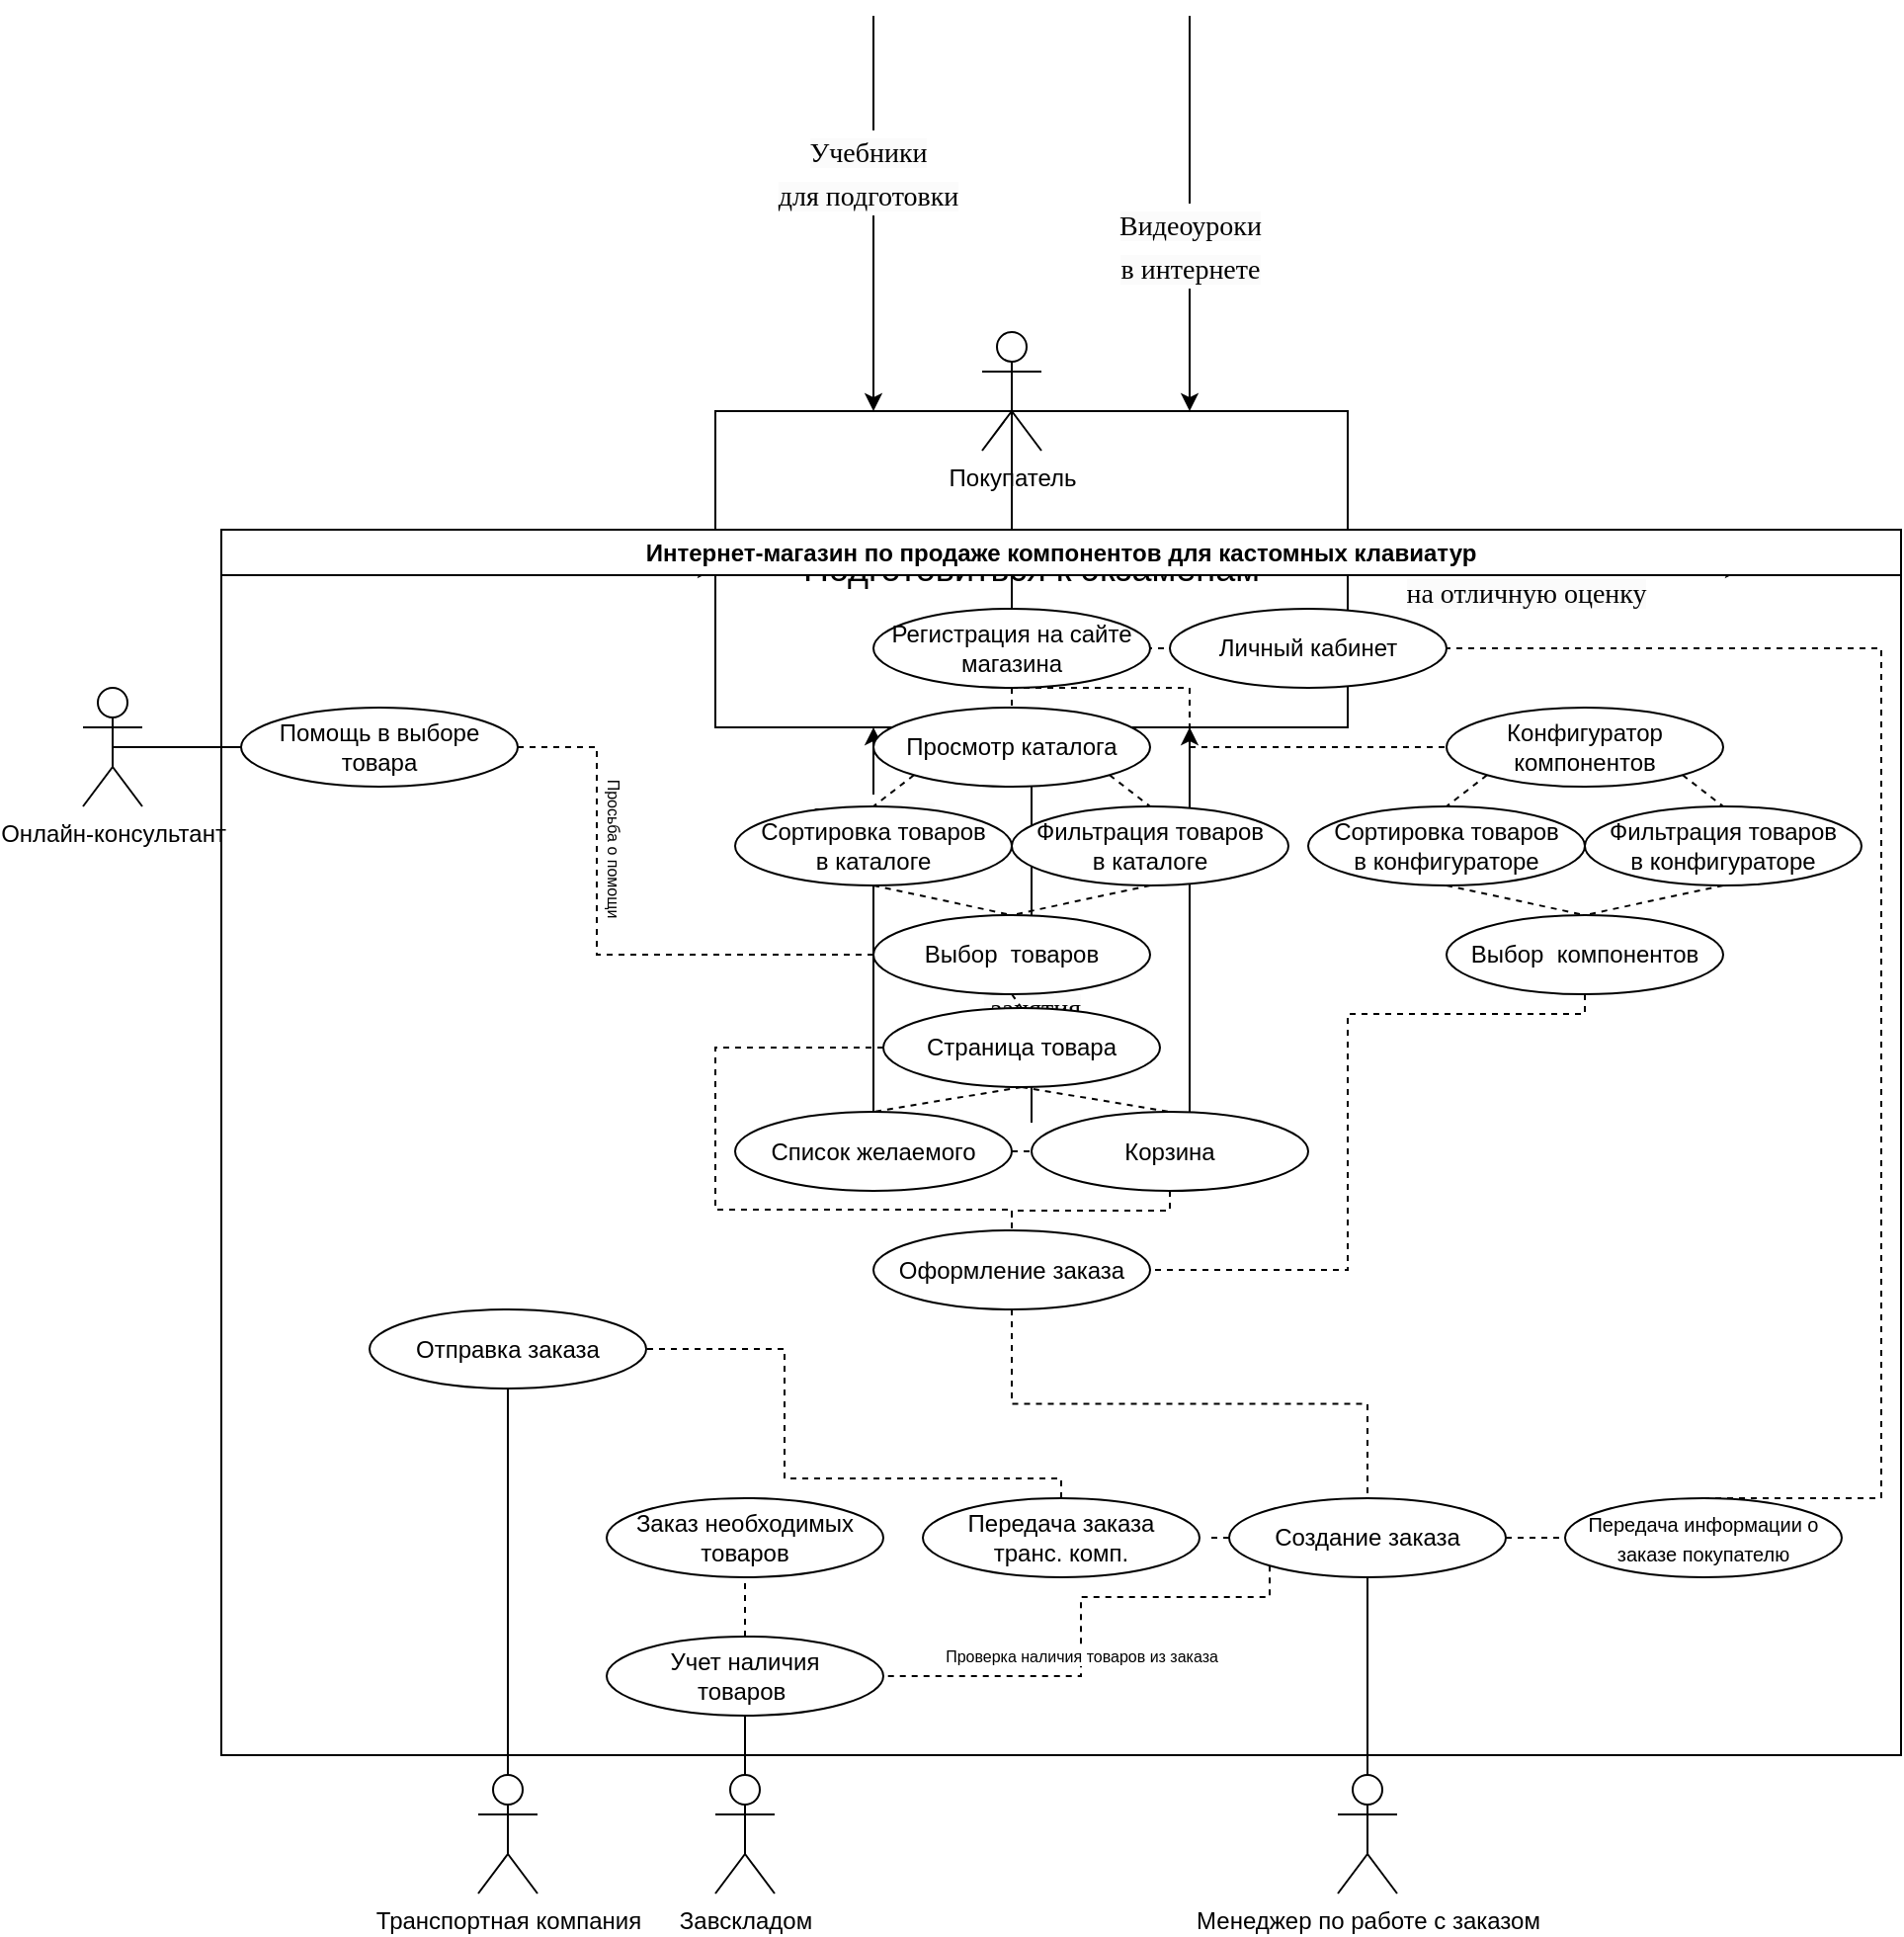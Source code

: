 <mxfile version="20.7.3" type="device" pages="2"><diagram id="7N2PUeJ87voyK_xcQXhT" name="Подготовка к экзамену"><mxGraphModel dx="1955" dy="529" grid="1" gridSize="10" guides="1" tooltips="1" connect="1" arrows="1" fold="1" page="1" pageScale="1" pageWidth="827" pageHeight="1169" math="0" shadow="0"><root><mxCell id="0"/><mxCell id="1" parent="0"/><mxCell id="8d4UXsbbK7vcjVCUPUbl-6" value="" style="endArrow=classic;html=1;rounded=0;fontSize=18;entryX=0.25;entryY=1;entryDx=0;entryDy=0;" parent="1" edge="1"><mxGeometry width="50" height="50" relative="1" as="geometry"><mxPoint x="320" y="680" as="sourcePoint"/><mxPoint x="320" y="480" as="targetPoint"/></mxGeometry></mxCell><mxCell id="y1E27XoXbs698FD3w-88-9" value="&lt;span style=&quot;font-family: Tahoma; font-size: 14px; background-color: rgb(251, 251, 251);&quot;&gt;Учителя и&lt;/span&gt;&lt;br style=&quot;border-color: var(--border-color); font-family: Tahoma; font-size: 14px; background-color: rgb(251, 251, 251);&quot;&gt;&lt;span style=&quot;font-family: Tahoma; font-size: 14px; background-color: rgb(251, 251, 251);&quot;&gt;репетиторы&lt;/span&gt;" style="edgeLabel;html=1;align=center;verticalAlign=middle;resizable=0;points=[];fontSize=18;" vertex="1" connectable="0" parent="8d4UXsbbK7vcjVCUPUbl-6"><mxGeometry x="0.452" relative="1" as="geometry"><mxPoint as="offset"/></mxGeometry></mxCell><mxCell id="8d4UXsbbK7vcjVCUPUbl-8" value="" style="endArrow=classic;html=1;rounded=0;fontSize=18;entryX=0.5;entryY=1;entryDx=0;entryDy=0;" parent="1" edge="1"><mxGeometry width="50" height="50" relative="1" as="geometry"><mxPoint x="400" y="680" as="sourcePoint"/><mxPoint x="400" y="480" as="targetPoint"/></mxGeometry></mxCell><mxCell id="y1E27XoXbs698FD3w-88-8" value="&lt;span style=&quot;font-family: Tahoma; font-size: 14px; background-color: rgb(251, 251, 251);&quot;&gt;Дополнительные&lt;/span&gt;&lt;br style=&quot;border-color: var(--border-color); font-family: Tahoma; font-size: 14px; background-color: rgb(251, 251, 251);&quot;&gt;&lt;span style=&quot;font-family: Tahoma; font-size: 14px; background-color: rgb(251, 251, 251);&quot;&gt;&amp;nbsp;занятия&lt;/span&gt;" style="edgeLabel;html=1;align=center;verticalAlign=middle;resizable=0;points=[];fontSize=18;" vertex="1" connectable="0" parent="8d4UXsbbK7vcjVCUPUbl-8"><mxGeometry x="-0.091" relative="1" as="geometry"><mxPoint y="21" as="offset"/></mxGeometry></mxCell><mxCell id="8d4UXsbbK7vcjVCUPUbl-10" value="" style="endArrow=classic;html=1;rounded=0;fontSize=18;entryX=0.75;entryY=1;entryDx=0;entryDy=0;" parent="1" edge="1"><mxGeometry width="50" height="50" relative="1" as="geometry"><mxPoint x="480" y="680" as="sourcePoint"/><mxPoint x="480" y="480" as="targetPoint"/></mxGeometry></mxCell><mxCell id="y1E27XoXbs698FD3w-88-7" value="&lt;span style=&quot;font-family: Tahoma; font-size: 14px; background-color: rgb(251, 251, 251);&quot;&gt;Пробники&lt;/span&gt;" style="edgeLabel;html=1;align=center;verticalAlign=middle;resizable=0;points=[];fontSize=18;" vertex="1" connectable="0" parent="8d4UXsbbK7vcjVCUPUbl-10"><mxGeometry x="0.356" y="2" relative="1" as="geometry"><mxPoint as="offset"/></mxGeometry></mxCell><mxCell id="8d4UXsbbK7vcjVCUPUbl-13" value="" style="endArrow=classic;html=1;rounded=0;fontSize=18;entryX=0.25;entryY=0;entryDx=0;entryDy=0;" parent="1" edge="1"><mxGeometry width="50" height="50" relative="1" as="geometry"><mxPoint x="320" y="120" as="sourcePoint"/><mxPoint x="320" y="320" as="targetPoint"/></mxGeometry></mxCell><mxCell id="y1E27XoXbs698FD3w-88-3" value="&lt;span style=&quot;font-family: Tahoma; font-size: 14px; background-color: rgb(251, 251, 251);&quot;&gt;Учебники&lt;/span&gt;&lt;br style=&quot;border-color: var(--border-color); font-family: Tahoma; font-size: 14px; background-color: rgb(251, 251, 251);&quot;&gt;&lt;span style=&quot;font-family: Tahoma; font-size: 14px; background-color: rgb(251, 251, 251);&quot;&gt;для подготовки&lt;/span&gt;" style="edgeLabel;html=1;align=center;verticalAlign=middle;resizable=0;points=[];fontSize=18;" vertex="1" connectable="0" parent="8d4UXsbbK7vcjVCUPUbl-13"><mxGeometry x="-0.213" y="-3" relative="1" as="geometry"><mxPoint as="offset"/></mxGeometry></mxCell><mxCell id="8d4UXsbbK7vcjVCUPUbl-16" value="" style="endArrow=classic;html=1;rounded=0;fontSize=18;fontFamily=Tahoma;horizontal=1;" parent="1" edge="1"><mxGeometry width="50" height="50" relative="1" as="geometry"><mxPoint x="560" y="400" as="sourcePoint"/><mxPoint x="760" y="400" as="targetPoint"/></mxGeometry></mxCell><mxCell id="y1E27XoXbs698FD3w-88-6" value="&lt;span style=&quot;font-family: Tahoma; font-size: 14px; background-color: rgb(251, 251, 251);&quot;&gt;Сдача экзамена&lt;/span&gt;&lt;br style=&quot;border-color: var(--border-color); font-family: Tahoma; font-size: 14px; background-color: rgb(251, 251, 251);&quot;&gt;&lt;span style=&quot;font-family: Tahoma; font-size: 14px; background-color: rgb(251, 251, 251);&quot;&gt;на отличную оценку&lt;/span&gt;" style="edgeLabel;html=1;align=center;verticalAlign=middle;resizable=0;points=[];fontSize=18;" vertex="1" connectable="0" parent="8d4UXsbbK7vcjVCUPUbl-16"><mxGeometry x="-0.292" y="2" relative="1" as="geometry"><mxPoint x="19" y="2" as="offset"/></mxGeometry></mxCell><mxCell id="8d4UXsbbK7vcjVCUPUbl-22" value="" style="endArrow=classic;html=1;rounded=0;fontSize=18;entryX=0;entryY=0.5;entryDx=0;entryDy=0;fontFamily=Tahoma;horizontal=1;" parent="1" edge="1"><mxGeometry width="50" height="50" relative="1" as="geometry"><mxPoint x="40" y="400" as="sourcePoint"/><mxPoint x="240" y="400" as="targetPoint"/></mxGeometry></mxCell><mxCell id="8d4UXsbbK7vcjVCUPUbl-23" value="&lt;span style=&quot;font-size: 14px;&quot;&gt;Информация об экзамене&lt;/span&gt;" style="edgeLabel;html=1;align=center;verticalAlign=middle;resizable=0;points=[];fontSize=18;labelBackgroundColor=none;fontFamily=Tahoma;horizontal=1;" parent="8d4UXsbbK7vcjVCUPUbl-22" vertex="1" connectable="0"><mxGeometry x="-0.296" y="-1" relative="1" as="geometry"><mxPoint x="28" y="-16" as="offset"/></mxGeometry></mxCell><mxCell id="8d4UXsbbK7vcjVCUPUbl-24" value="" style="endArrow=classic;html=1;rounded=0;fontSize=18;entryX=0.75;entryY=0;entryDx=0;entryDy=0;" parent="1" edge="1"><mxGeometry width="50" height="50" relative="1" as="geometry"><mxPoint x="480" y="120" as="sourcePoint"/><mxPoint x="480" y="320" as="targetPoint"/></mxGeometry></mxCell><mxCell id="y1E27XoXbs698FD3w-88-4" value="&lt;span style=&quot;font-family: Tahoma; font-size: 14px; background-color: rgb(251, 251, 251);&quot;&gt;Видеоуроки&lt;/span&gt;&lt;br style=&quot;border-color: var(--border-color); font-family: Tahoma; font-size: 14px; background-color: rgb(251, 251, 251);&quot;&gt;&lt;span style=&quot;font-family: Tahoma; font-size: 14px; background-color: rgb(251, 251, 251);&quot;&gt;в интернете&lt;/span&gt;" style="edgeLabel;html=1;align=center;verticalAlign=middle;resizable=0;points=[];fontSize=18;" vertex="1" connectable="0" parent="8d4UXsbbK7vcjVCUPUbl-24"><mxGeometry x="0.154" relative="1" as="geometry"><mxPoint as="offset"/></mxGeometry></mxCell><mxCell id="gSHmX20CyyZAmLulWUDp-1" value="А0" style="text;html=1;strokeColor=none;fillColor=none;align=center;verticalAlign=middle;whiteSpace=wrap;rounded=0;labelBackgroundColor=none;fontSize=14;fontFamily=Tahoma;horizontal=1;" parent="1" vertex="1"><mxGeometry x="530" y="450" width="30" height="30" as="geometry"/></mxCell><mxCell id="y1E27XoXbs698FD3w-88-1" value="&lt;font style=&quot;font-size: 18px;&quot;&gt;Подготовиться к экзаменам&lt;/font&gt;" style="rounded=0;whiteSpace=wrap;html=1;" vertex="1" parent="1"><mxGeometry x="240" y="320" width="320" height="160" as="geometry"/></mxCell><mxCell id="y1E27XoXbs698FD3w-88-10" value="Покупатель" style="shape=umlActor;verticalLabelPosition=bottom;verticalAlign=top;html=1;" vertex="1" parent="1"><mxGeometry x="375" y="280" width="30" height="60" as="geometry"/></mxCell><mxCell id="y1E27XoXbs698FD3w-88-11" style="edgeStyle=orthogonalEdgeStyle;rounded=0;orthogonalLoop=1;jettySize=auto;html=1;exitX=0.5;exitY=0;exitDx=0;exitDy=0;entryX=0.5;entryY=0.5;entryDx=0;entryDy=0;entryPerimeter=0;endArrow=none;endFill=0;" edge="1" parent="1" source="y1E27XoXbs698FD3w-88-29" target="y1E27XoXbs698FD3w-88-10"><mxGeometry relative="1" as="geometry"/></mxCell><mxCell id="y1E27XoXbs698FD3w-88-12" style="edgeStyle=orthogonalEdgeStyle;rounded=0;orthogonalLoop=1;jettySize=auto;html=1;exitX=0.5;exitY=0.5;exitDx=0;exitDy=0;exitPerimeter=0;entryX=0;entryY=0.5;entryDx=0;entryDy=0;fontSize=8;endArrow=none;endFill=0;" edge="1" parent="1" source="y1E27XoXbs698FD3w-88-13" target="y1E27XoXbs698FD3w-88-15"><mxGeometry relative="1" as="geometry"/></mxCell><mxCell id="y1E27XoXbs698FD3w-88-13" value="Онлайн-консультант" style="shape=umlActor;verticalLabelPosition=bottom;verticalAlign=top;html=1;" vertex="1" parent="1"><mxGeometry x="-80" y="460" width="30" height="60" as="geometry"/></mxCell><mxCell id="y1E27XoXbs698FD3w-88-14" value="Интернет-магазин по продаже компонентов для кастомных клавиатур" style="swimlane;whiteSpace=wrap;html=1;" vertex="1" parent="1"><mxGeometry x="-10" y="380" width="850" height="620" as="geometry"/></mxCell><mxCell id="y1E27XoXbs698FD3w-88-15" value="Помощь в выборе&lt;br&gt;товара" style="ellipse;whiteSpace=wrap;html=1;" vertex="1" parent="y1E27XoXbs698FD3w-88-14"><mxGeometry x="10" y="90" width="140" height="40" as="geometry"/></mxCell><mxCell id="y1E27XoXbs698FD3w-88-16" style="rounded=0;orthogonalLoop=1;jettySize=auto;html=1;exitX=1;exitY=1;exitDx=0;exitDy=0;entryX=0.5;entryY=0;entryDx=0;entryDy=0;dashed=1;endArrow=none;endFill=0;" edge="1" parent="y1E27XoXbs698FD3w-88-14" source="y1E27XoXbs698FD3w-88-18" target="y1E27XoXbs698FD3w-88-25"><mxGeometry relative="1" as="geometry"/></mxCell><mxCell id="y1E27XoXbs698FD3w-88-17" style="edgeStyle=none;rounded=0;orthogonalLoop=1;jettySize=auto;html=1;exitX=0;exitY=1;exitDx=0;exitDy=0;entryX=0.5;entryY=0;entryDx=0;entryDy=0;dashed=1;endArrow=none;endFill=0;" edge="1" parent="y1E27XoXbs698FD3w-88-14" source="y1E27XoXbs698FD3w-88-18" target="y1E27XoXbs698FD3w-88-23"><mxGeometry relative="1" as="geometry"/></mxCell><mxCell id="y1E27XoXbs698FD3w-88-18" value="Просмотр каталога" style="ellipse;whiteSpace=wrap;html=1;" vertex="1" parent="y1E27XoXbs698FD3w-88-14"><mxGeometry x="330.0" y="90" width="140" height="40" as="geometry"/></mxCell><mxCell id="y1E27XoXbs698FD3w-88-19" style="rounded=0;orthogonalLoop=1;jettySize=auto;html=1;exitX=0.5;exitY=1;exitDx=0;exitDy=0;entryX=0.5;entryY=0;entryDx=0;entryDy=0;dashed=1;fontSize=8;endArrow=none;endFill=0;startArrow=none;" edge="1" parent="y1E27XoXbs698FD3w-88-14" source="y1E27XoXbs698FD3w-88-42" target="y1E27XoXbs698FD3w-88-34"><mxGeometry relative="1" as="geometry"/></mxCell><mxCell id="y1E27XoXbs698FD3w-88-20" style="rounded=0;orthogonalLoop=1;jettySize=auto;html=1;exitX=0.5;exitY=1;exitDx=0;exitDy=0;entryX=0.5;entryY=0;entryDx=0;entryDy=0;fontSize=8;endArrow=none;endFill=0;dashed=1;" edge="1" parent="y1E27XoXbs698FD3w-88-14" source="y1E27XoXbs698FD3w-88-21" target="y1E27XoXbs698FD3w-88-42"><mxGeometry relative="1" as="geometry"/></mxCell><mxCell id="y1E27XoXbs698FD3w-88-21" value="Выбор&amp;nbsp; товаров" style="ellipse;whiteSpace=wrap;html=1;" vertex="1" parent="y1E27XoXbs698FD3w-88-14"><mxGeometry x="330.0" y="195" width="140" height="40" as="geometry"/></mxCell><mxCell id="y1E27XoXbs698FD3w-88-22" style="edgeStyle=none;rounded=0;orthogonalLoop=1;jettySize=auto;html=1;exitX=0.5;exitY=1;exitDx=0;exitDy=0;entryX=0.5;entryY=0;entryDx=0;entryDy=0;dashed=1;endArrow=none;endFill=0;" edge="1" parent="y1E27XoXbs698FD3w-88-14" source="y1E27XoXbs698FD3w-88-23" target="y1E27XoXbs698FD3w-88-21"><mxGeometry relative="1" as="geometry"/></mxCell><mxCell id="y1E27XoXbs698FD3w-88-23" value="Сортировка товаров&lt;br&gt;в каталоге" style="ellipse;whiteSpace=wrap;html=1;" vertex="1" parent="y1E27XoXbs698FD3w-88-14"><mxGeometry x="260" y="140" width="140" height="40" as="geometry"/></mxCell><mxCell id="y1E27XoXbs698FD3w-88-24" style="edgeStyle=none;rounded=0;orthogonalLoop=1;jettySize=auto;html=1;exitX=0.5;exitY=1;exitDx=0;exitDy=0;entryX=0.5;entryY=0;entryDx=0;entryDy=0;dashed=1;endArrow=none;endFill=0;" edge="1" parent="y1E27XoXbs698FD3w-88-14" source="y1E27XoXbs698FD3w-88-25" target="y1E27XoXbs698FD3w-88-21"><mxGeometry relative="1" as="geometry"/></mxCell><mxCell id="y1E27XoXbs698FD3w-88-25" value="Фильтрация товаров&lt;br&gt;в каталоге" style="ellipse;whiteSpace=wrap;html=1;" vertex="1" parent="y1E27XoXbs698FD3w-88-14"><mxGeometry x="400" y="140" width="140" height="40" as="geometry"/></mxCell><mxCell id="y1E27XoXbs698FD3w-88-26" style="edgeStyle=orthogonalEdgeStyle;rounded=0;orthogonalLoop=1;jettySize=auto;html=1;exitX=0.5;exitY=1;exitDx=0;exitDy=0;entryX=0.5;entryY=0;entryDx=0;entryDy=0;dashed=1;endArrow=none;endFill=0;" edge="1" parent="y1E27XoXbs698FD3w-88-14" source="y1E27XoXbs698FD3w-88-29" target="y1E27XoXbs698FD3w-88-18"><mxGeometry relative="1" as="geometry"/></mxCell><mxCell id="y1E27XoXbs698FD3w-88-27" style="edgeStyle=none;rounded=0;orthogonalLoop=1;jettySize=auto;html=1;exitX=0;exitY=0.5;exitDx=0;exitDy=0;entryX=1;entryY=0.5;entryDx=0;entryDy=0;dashed=1;endArrow=none;endFill=0;" edge="1" parent="y1E27XoXbs698FD3w-88-14" source="y1E27XoXbs698FD3w-88-29" target="y1E27XoXbs698FD3w-88-30"><mxGeometry relative="1" as="geometry"/></mxCell><mxCell id="y1E27XoXbs698FD3w-88-28" style="edgeStyle=orthogonalEdgeStyle;rounded=0;orthogonalLoop=1;jettySize=auto;html=1;exitX=0.5;exitY=1;exitDx=0;exitDy=0;entryX=0;entryY=0.5;entryDx=0;entryDy=0;dashed=1;fontSize=8;endArrow=none;endFill=0;" edge="1" parent="y1E27XoXbs698FD3w-88-14" source="y1E27XoXbs698FD3w-88-29" target="y1E27XoXbs698FD3w-88-47"><mxGeometry relative="1" as="geometry"><Array as="points"><mxPoint x="490" y="80"/><mxPoint x="490" y="110"/></Array></mxGeometry></mxCell><mxCell id="y1E27XoXbs698FD3w-88-29" value="Регистрация на сайте магазина" style="ellipse;whiteSpace=wrap;html=1;" vertex="1" parent="y1E27XoXbs698FD3w-88-14"><mxGeometry x="330.0" y="40" width="140" height="40" as="geometry"/></mxCell><mxCell id="y1E27XoXbs698FD3w-88-30" value="Личный кабинет" style="ellipse;whiteSpace=wrap;html=1;" vertex="1" parent="y1E27XoXbs698FD3w-88-14"><mxGeometry x="480" y="40" width="140" height="40" as="geometry"/></mxCell><mxCell id="y1E27XoXbs698FD3w-88-31" style="edgeStyle=none;rounded=0;orthogonalLoop=1;jettySize=auto;html=1;exitX=1;exitY=0.5;exitDx=0;exitDy=0;entryX=0;entryY=0.5;entryDx=0;entryDy=0;dashed=1;fontSize=8;endArrow=none;endFill=0;" edge="1" parent="y1E27XoXbs698FD3w-88-14" source="y1E27XoXbs698FD3w-88-32" target="y1E27XoXbs698FD3w-88-34"><mxGeometry relative="1" as="geometry"/></mxCell><mxCell id="y1E27XoXbs698FD3w-88-32" value="Список желаемого" style="ellipse;whiteSpace=wrap;html=1;" vertex="1" parent="y1E27XoXbs698FD3w-88-14"><mxGeometry x="260" y="294.5" width="140" height="40" as="geometry"/></mxCell><mxCell id="y1E27XoXbs698FD3w-88-33" style="edgeStyle=orthogonalEdgeStyle;rounded=0;orthogonalLoop=1;jettySize=auto;html=1;exitX=0.5;exitY=1;exitDx=0;exitDy=0;entryX=0.5;entryY=0;entryDx=0;entryDy=0;dashed=1;fontSize=8;endArrow=none;endFill=0;" edge="1" parent="y1E27XoXbs698FD3w-88-14" source="y1E27XoXbs698FD3w-88-34" target="y1E27XoXbs698FD3w-88-46"><mxGeometry relative="1" as="geometry"><Array as="points"><mxPoint x="480" y="344.5"/><mxPoint x="400" y="344.5"/></Array></mxGeometry></mxCell><mxCell id="y1E27XoXbs698FD3w-88-34" value="Корзина" style="ellipse;whiteSpace=wrap;html=1;" vertex="1" parent="y1E27XoXbs698FD3w-88-14"><mxGeometry x="410" y="294.5" width="140" height="40" as="geometry"/></mxCell><mxCell id="y1E27XoXbs698FD3w-88-35" style="edgeStyle=orthogonalEdgeStyle;rounded=0;orthogonalLoop=1;jettySize=auto;html=1;exitX=0;exitY=1;exitDx=0;exitDy=0;entryX=1;entryY=0.5;entryDx=0;entryDy=0;fontSize=8;endArrow=none;endFill=0;dashed=1;" edge="1" parent="y1E27XoXbs698FD3w-88-14" source="y1E27XoXbs698FD3w-88-38" target="y1E27XoXbs698FD3w-88-57"><mxGeometry relative="1" as="geometry"><Array as="points"><mxPoint x="531" y="540"/><mxPoint x="435" y="540"/><mxPoint x="435" y="580"/></Array></mxGeometry></mxCell><mxCell id="y1E27XoXbs698FD3w-88-36" value="Проверка наличия товаров из заказа" style="edgeLabel;html=1;align=center;verticalAlign=middle;resizable=0;points=[];fontSize=8;" vertex="1" connectable="0" parent="y1E27XoXbs698FD3w-88-35"><mxGeometry x="0.389" y="2" relative="1" as="geometry"><mxPoint x="23" y="-12" as="offset"/></mxGeometry></mxCell><mxCell id="y1E27XoXbs698FD3w-88-37" style="edgeStyle=orthogonalEdgeStyle;rounded=0;orthogonalLoop=1;jettySize=auto;html=1;exitX=1;exitY=0.5;exitDx=0;exitDy=0;entryX=0;entryY=0.5;entryDx=0;entryDy=0;dashed=1;fontSize=12;endArrow=none;endFill=0;" edge="1" parent="y1E27XoXbs698FD3w-88-14" source="y1E27XoXbs698FD3w-88-38" target="y1E27XoXbs698FD3w-88-40"><mxGeometry relative="1" as="geometry"/></mxCell><mxCell id="y1E27XoXbs698FD3w-88-38" value="Создание заказа" style="ellipse;whiteSpace=wrap;html=1;" vertex="1" parent="y1E27XoXbs698FD3w-88-14"><mxGeometry x="510" y="490" width="140" height="40" as="geometry"/></mxCell><mxCell id="y1E27XoXbs698FD3w-88-39" style="edgeStyle=orthogonalEdgeStyle;rounded=0;orthogonalLoop=1;jettySize=auto;html=1;exitX=0.5;exitY=0;exitDx=0;exitDy=0;entryX=1;entryY=0.5;entryDx=0;entryDy=0;dashed=1;fontSize=12;endArrow=none;endFill=0;" edge="1" parent="y1E27XoXbs698FD3w-88-14" source="y1E27XoXbs698FD3w-88-40" target="y1E27XoXbs698FD3w-88-30"><mxGeometry relative="1" as="geometry"><Array as="points"><mxPoint x="750" y="490"/><mxPoint x="840" y="490"/><mxPoint x="840" y="60"/></Array></mxGeometry></mxCell><mxCell id="y1E27XoXbs698FD3w-88-40" value="&lt;font style=&quot;font-size: 10px;&quot;&gt;Передача информации о заказе покупателю&lt;/font&gt;" style="ellipse;whiteSpace=wrap;html=1;" vertex="1" parent="y1E27XoXbs698FD3w-88-14"><mxGeometry x="680" y="490" width="140" height="40" as="geometry"/></mxCell><mxCell id="y1E27XoXbs698FD3w-88-41" style="edgeStyle=none;rounded=0;orthogonalLoop=1;jettySize=auto;html=1;exitX=0.5;exitY=1;exitDx=0;exitDy=0;entryX=0.5;entryY=0;entryDx=0;entryDy=0;dashed=1;fontSize=8;endArrow=none;endFill=0;" edge="1" parent="y1E27XoXbs698FD3w-88-14" source="y1E27XoXbs698FD3w-88-42" target="y1E27XoXbs698FD3w-88-32"><mxGeometry relative="1" as="geometry"/></mxCell><mxCell id="y1E27XoXbs698FD3w-88-42" value="Страница товара" style="ellipse;whiteSpace=wrap;html=1;" vertex="1" parent="y1E27XoXbs698FD3w-88-14"><mxGeometry x="335.0" y="242" width="140" height="40" as="geometry"/></mxCell><mxCell id="y1E27XoXbs698FD3w-88-43" style="edgeStyle=orthogonalEdgeStyle;rounded=0;orthogonalLoop=1;jettySize=auto;html=1;exitX=0;exitY=0.5;exitDx=0;exitDy=0;dashed=1;endArrow=none;endFill=0;entryX=1;entryY=0.5;entryDx=0;entryDy=0;" edge="1" parent="y1E27XoXbs698FD3w-88-14" source="y1E27XoXbs698FD3w-88-21" target="y1E27XoXbs698FD3w-88-15"><mxGeometry relative="1" as="geometry"><mxPoint x="515" y="249.97" as="sourcePoint"/><mxPoint x="170" y="90" as="targetPoint"/><Array as="points"><mxPoint x="190" y="215"/><mxPoint x="190" y="110"/></Array></mxGeometry></mxCell><mxCell id="y1E27XoXbs698FD3w-88-44" value="&lt;font style=&quot;font-size: 8px;&quot;&gt;Просьба о помощи&lt;/font&gt;" style="edgeLabel;html=1;align=center;verticalAlign=middle;resizable=0;points=[];rotation=90;" vertex="1" connectable="0" parent="y1E27XoXbs698FD3w-88-43"><mxGeometry x="0.182" y="1" relative="1" as="geometry"><mxPoint x="11" y="-26" as="offset"/></mxGeometry></mxCell><mxCell id="y1E27XoXbs698FD3w-88-45" style="edgeStyle=orthogonalEdgeStyle;rounded=0;orthogonalLoop=1;jettySize=auto;html=1;exitX=0.5;exitY=1;exitDx=0;exitDy=0;entryX=0.5;entryY=0;entryDx=0;entryDy=0;dashed=1;fontSize=8;endArrow=none;endFill=0;" edge="1" parent="y1E27XoXbs698FD3w-88-14" source="y1E27XoXbs698FD3w-88-46" target="y1E27XoXbs698FD3w-88-38"><mxGeometry relative="1" as="geometry"/></mxCell><mxCell id="y1E27XoXbs698FD3w-88-46" value="Оформление заказа" style="ellipse;whiteSpace=wrap;html=1;" vertex="1" parent="y1E27XoXbs698FD3w-88-14"><mxGeometry x="330.0" y="354.5" width="140" height="40" as="geometry"/></mxCell><mxCell id="y1E27XoXbs698FD3w-88-47" value="Конфигуратор компонентов" style="ellipse;whiteSpace=wrap;html=1;" vertex="1" parent="y1E27XoXbs698FD3w-88-14"><mxGeometry x="620" y="90" width="140" height="40" as="geometry"/></mxCell><mxCell id="y1E27XoXbs698FD3w-88-48" value="Выбор&amp;nbsp; компонентов" style="ellipse;whiteSpace=wrap;html=1;" vertex="1" parent="y1E27XoXbs698FD3w-88-14"><mxGeometry x="620" y="195" width="140" height="40" as="geometry"/></mxCell><mxCell id="y1E27XoXbs698FD3w-88-49" style="edgeStyle=none;rounded=0;orthogonalLoop=1;jettySize=auto;html=1;exitX=0.5;exitY=1;exitDx=0;exitDy=0;entryX=0.5;entryY=0;entryDx=0;entryDy=0;dashed=1;endArrow=none;endFill=0;" edge="1" parent="y1E27XoXbs698FD3w-88-14" source="y1E27XoXbs698FD3w-88-50" target="y1E27XoXbs698FD3w-88-48"><mxGeometry relative="1" as="geometry"/></mxCell><mxCell id="y1E27XoXbs698FD3w-88-50" value="Сортировка товаров&lt;br&gt;в конфигураторе" style="ellipse;whiteSpace=wrap;html=1;" vertex="1" parent="y1E27XoXbs698FD3w-88-14"><mxGeometry x="550" y="140" width="140" height="40" as="geometry"/></mxCell><mxCell id="y1E27XoXbs698FD3w-88-51" style="edgeStyle=none;rounded=0;orthogonalLoop=1;jettySize=auto;html=1;exitX=0;exitY=1;exitDx=0;exitDy=0;entryX=0.5;entryY=0;entryDx=0;entryDy=0;dashed=1;endArrow=none;endFill=0;" edge="1" parent="y1E27XoXbs698FD3w-88-14" source="y1E27XoXbs698FD3w-88-47" target="y1E27XoXbs698FD3w-88-50"><mxGeometry relative="1" as="geometry"/></mxCell><mxCell id="y1E27XoXbs698FD3w-88-52" style="edgeStyle=none;rounded=0;orthogonalLoop=1;jettySize=auto;html=1;exitX=0.5;exitY=1;exitDx=0;exitDy=0;entryX=0.5;entryY=0;entryDx=0;entryDy=0;dashed=1;endArrow=none;endFill=0;" edge="1" parent="y1E27XoXbs698FD3w-88-14" source="y1E27XoXbs698FD3w-88-53" target="y1E27XoXbs698FD3w-88-48"><mxGeometry relative="1" as="geometry"/></mxCell><mxCell id="y1E27XoXbs698FD3w-88-53" value="Фильтрация товаров&lt;br&gt;в конфигураторе" style="ellipse;whiteSpace=wrap;html=1;" vertex="1" parent="y1E27XoXbs698FD3w-88-14"><mxGeometry x="690" y="140" width="140" height="40" as="geometry"/></mxCell><mxCell id="y1E27XoXbs698FD3w-88-54" style="rounded=0;orthogonalLoop=1;jettySize=auto;html=1;exitX=1;exitY=1;exitDx=0;exitDy=0;entryX=0.5;entryY=0;entryDx=0;entryDy=0;dashed=1;endArrow=none;endFill=0;" edge="1" parent="y1E27XoXbs698FD3w-88-14" source="y1E27XoXbs698FD3w-88-47" target="y1E27XoXbs698FD3w-88-53"><mxGeometry relative="1" as="geometry"/></mxCell><mxCell id="y1E27XoXbs698FD3w-88-55" style="edgeStyle=orthogonalEdgeStyle;rounded=0;orthogonalLoop=1;jettySize=auto;html=1;exitX=0.5;exitY=1;exitDx=0;exitDy=0;entryX=1;entryY=0.5;entryDx=0;entryDy=0;dashed=1;fontSize=8;endArrow=none;endFill=0;" edge="1" parent="y1E27XoXbs698FD3w-88-14" target="y1E27XoXbs698FD3w-88-46"><mxGeometry relative="1" as="geometry"><Array as="points"><mxPoint x="690" y="245"/><mxPoint x="570" y="245"/><mxPoint x="570" y="374"/></Array><mxPoint x="690" y="235" as="sourcePoint"/><mxPoint x="610" y="255" as="targetPoint"/></mxGeometry></mxCell><mxCell id="y1E27XoXbs698FD3w-88-56" style="edgeStyle=orthogonalEdgeStyle;rounded=0;orthogonalLoop=1;jettySize=auto;html=1;exitX=0.5;exitY=0;exitDx=0;exitDy=0;entryX=0.5;entryY=1;entryDx=0;entryDy=0;dashed=1;fontSize=8;endArrow=none;endFill=0;" edge="1" parent="y1E27XoXbs698FD3w-88-14" source="y1E27XoXbs698FD3w-88-57" target="y1E27XoXbs698FD3w-88-58"><mxGeometry relative="1" as="geometry"/></mxCell><mxCell id="y1E27XoXbs698FD3w-88-57" value="&lt;font style=&quot;font-size: 12px;&quot;&gt;Учет наличия&lt;br&gt;товаров&amp;nbsp;&lt;/font&gt;" style="ellipse;whiteSpace=wrap;html=1;" vertex="1" parent="y1E27XoXbs698FD3w-88-14"><mxGeometry x="195" y="560" width="140" height="40" as="geometry"/></mxCell><mxCell id="y1E27XoXbs698FD3w-88-58" value="&lt;font style=&quot;font-size: 12px;&quot;&gt;Заказ необходимых товаров&lt;/font&gt;" style="ellipse;whiteSpace=wrap;html=1;" vertex="1" parent="y1E27XoXbs698FD3w-88-14"><mxGeometry x="195" y="490" width="140" height="40" as="geometry"/></mxCell><mxCell id="y1E27XoXbs698FD3w-88-59" value="Отправка заказа" style="ellipse;whiteSpace=wrap;html=1;" vertex="1" parent="y1E27XoXbs698FD3w-88-14"><mxGeometry x="75" y="394.5" width="140" height="40" as="geometry"/></mxCell><mxCell id="y1E27XoXbs698FD3w-88-60" style="edgeStyle=orthogonalEdgeStyle;rounded=0;orthogonalLoop=1;jettySize=auto;html=1;exitX=0;exitY=0.5;exitDx=0;exitDy=0;dashed=1;fontSize=8;endArrow=none;endFill=0;" edge="1" parent="y1E27XoXbs698FD3w-88-14" source="y1E27XoXbs698FD3w-88-42"><mxGeometry relative="1" as="geometry"><mxPoint x="400" y="350" as="targetPoint"/><Array as="points"><mxPoint x="250" y="262"/><mxPoint x="250" y="344"/><mxPoint x="400" y="344"/></Array></mxGeometry></mxCell><mxCell id="y1E27XoXbs698FD3w-88-61" style="edgeStyle=orthogonalEdgeStyle;rounded=0;orthogonalLoop=1;jettySize=auto;html=1;exitX=0.5;exitY=0;exitDx=0;exitDy=0;entryX=1;entryY=0.5;entryDx=0;entryDy=0;dashed=1;fontSize=12;endArrow=none;endFill=0;" edge="1" parent="y1E27XoXbs698FD3w-88-14" source="y1E27XoXbs698FD3w-88-62" target="y1E27XoXbs698FD3w-88-59"><mxGeometry relative="1" as="geometry"><Array as="points"><mxPoint x="425" y="480"/><mxPoint x="285" y="480"/><mxPoint x="285" y="414"/></Array></mxGeometry></mxCell><mxCell id="y1E27XoXbs698FD3w-88-62" value="Передача заказа&lt;br&gt;транс. комп." style="ellipse;whiteSpace=wrap;html=1;" vertex="1" parent="y1E27XoXbs698FD3w-88-14"><mxGeometry x="355" y="490" width="140" height="40" as="geometry"/></mxCell><mxCell id="y1E27XoXbs698FD3w-88-63" value="Менеджер по работе с заказом" style="shape=umlActor;verticalLabelPosition=bottom;verticalAlign=top;html=1;" vertex="1" parent="1"><mxGeometry x="555" y="1010" width="30" height="60" as="geometry"/></mxCell><mxCell id="y1E27XoXbs698FD3w-88-64" style="edgeStyle=orthogonalEdgeStyle;rounded=0;orthogonalLoop=1;jettySize=auto;html=1;exitX=0.5;exitY=1;exitDx=0;exitDy=0;endArrow=none;endFill=0;entryX=0.5;entryY=0;entryDx=0;entryDy=0;entryPerimeter=0;" edge="1" parent="1" source="y1E27XoXbs698FD3w-88-38" target="y1E27XoXbs698FD3w-88-63"><mxGeometry relative="1" as="geometry"><mxPoint x="280" y="930" as="targetPoint"/></mxGeometry></mxCell><mxCell id="y1E27XoXbs698FD3w-88-65" style="edgeStyle=orthogonalEdgeStyle;rounded=0;orthogonalLoop=1;jettySize=auto;html=1;exitX=0.5;exitY=0;exitDx=0;exitDy=0;exitPerimeter=0;entryX=0.5;entryY=1;entryDx=0;entryDy=0;fontSize=8;endArrow=none;endFill=0;" edge="1" parent="1" source="y1E27XoXbs698FD3w-88-66" target="y1E27XoXbs698FD3w-88-57"><mxGeometry relative="1" as="geometry"/></mxCell><mxCell id="y1E27XoXbs698FD3w-88-66" value="Завскладом" style="shape=umlActor;verticalLabelPosition=bottom;verticalAlign=top;html=1;" vertex="1" parent="1"><mxGeometry x="240" y="1010" width="30" height="60" as="geometry"/></mxCell><mxCell id="y1E27XoXbs698FD3w-88-67" value="Транспортная компания" style="shape=umlActor;verticalLabelPosition=bottom;verticalAlign=top;html=1;" vertex="1" parent="1"><mxGeometry x="120" y="1010" width="30" height="60" as="geometry"/></mxCell><mxCell id="y1E27XoXbs698FD3w-88-68" style="edgeStyle=orthogonalEdgeStyle;rounded=0;orthogonalLoop=1;jettySize=auto;html=1;exitX=0.5;exitY=0;exitDx=0;exitDy=0;exitPerimeter=0;entryX=0.5;entryY=1;entryDx=0;entryDy=0;endArrow=none;endFill=0;" edge="1" parent="1" source="y1E27XoXbs698FD3w-88-67" target="y1E27XoXbs698FD3w-88-59"><mxGeometry relative="1" as="geometry"/></mxCell><mxCell id="y1E27XoXbs698FD3w-88-69" style="edgeStyle=orthogonalEdgeStyle;rounded=0;orthogonalLoop=1;jettySize=auto;html=1;exitX=0;exitY=0.5;exitDx=0;exitDy=0;dashed=1;fontSize=12;endArrow=none;endFill=0;" edge="1" parent="1" source="y1E27XoXbs698FD3w-88-38"><mxGeometry relative="1" as="geometry"><mxPoint x="490" y="890.074" as="targetPoint"/></mxGeometry></mxCell></root></mxGraphModel></diagram><diagram id="37iBj5kOMY-0HO2CEy-Y" name="Получение водительских прав"><mxGraphModel dx="1374" dy="789" grid="1" gridSize="10" guides="1" tooltips="1" connect="1" arrows="1" fold="1" page="1" pageScale="1" pageWidth="827" pageHeight="1169" math="0" shadow="0">&#xa;      <root>&#xa;        <mxCell id="0"/>&#xa;        <mxCell id="1" parent="0"/>&#xa;        <mxCell id="VevEm6iZHkQ-x7ZVV-Ih-1" value="Выбрать автошколу и пройти курсы" style="rounded=0;whiteSpace=wrap;html=1;labelBackgroundColor=none;fontFamily=Times New Roman;fontSize=15;fillColor=#CCCCFF;strokeColor=#6666FF;sketch=0;shadow=1;" parent="1" vertex="1">&#xa;          <mxGeometry x="480" y="360" width="160" height="80" as="geometry"/>&#xa;        </mxCell>&#xa;        <mxCell id="lD2_cZABrEj2HFae_bbN-1" value="Сдать теоретический и практический экзамены" style="rounded=0;whiteSpace=wrap;html=1;labelBackgroundColor=none;fontFamily=Times New Roman;fontSize=15;fillColor=#CCCCFF;strokeColor=#6666FF;sketch=0;shadow=1;" parent="1" vertex="1">&#xa;          <mxGeometry x="800" y="440" width="160" height="80" as="geometry"/>&#xa;        </mxCell>&#xa;        <mxCell id="lD2_cZABrEj2HFae_bbN-2" value="Получить водительское удостоверение" style="rounded=0;whiteSpace=wrap;html=1;labelBackgroundColor=none;fontFamily=Times New Roman;fontSize=15;fillColor=#CCCCFF;strokeColor=#6666FF;sketch=0;shadow=1;" parent="1" vertex="1">&#xa;          <mxGeometry x="1120" y="520" width="160" height="80" as="geometry"/>&#xa;        </mxCell>&#xa;        <mxCell id="eizI2xMXmoD3vImPCXVK-1" value="" style="endArrow=classic;html=1;rounded=0;exitX=1;exitY=0.5;exitDx=0;exitDy=0;entryX=0;entryY=0.5;entryDx=0;entryDy=0;edgeStyle=orthogonalEdgeStyle;fontFamily=Times New Roman;" parent="1" source="VevEm6iZHkQ-x7ZVV-Ih-1" target="lD2_cZABrEj2HFae_bbN-1" edge="1">&#xa;          <mxGeometry width="50" height="50" relative="1" as="geometry">&#xa;            <mxPoint x="840" y="610" as="sourcePoint"/>&#xa;            <mxPoint x="890" y="560" as="targetPoint"/>&#xa;          </mxGeometry>&#xa;        </mxCell>&#xa;        <mxCell id="pW6tHaXm_zRUD6haNZeo-9" value="Знания, полученные &lt;br&gt;с курсов&amp;nbsp;" style="edgeLabel;html=1;align=center;verticalAlign=middle;resizable=0;points=[];fontSize=14;fontFamily=Times New Roman;labelBackgroundColor=none;" parent="eizI2xMXmoD3vImPCXVK-1" vertex="1" connectable="0">&#xa;          <mxGeometry x="-0.216" y="-4" relative="1" as="geometry">&#xa;            <mxPoint y="16" as="offset"/>&#xa;          </mxGeometry>&#xa;        </mxCell>&#xa;        <mxCell id="eizI2xMXmoD3vImPCXVK-2" value="" style="endArrow=classic;html=1;rounded=0;exitX=1;exitY=0.5;exitDx=0;exitDy=0;entryX=0;entryY=0.5;entryDx=0;entryDy=0;edgeStyle=orthogonalEdgeStyle;fontFamily=Times New Roman;" parent="1" source="lD2_cZABrEj2HFae_bbN-1" target="lD2_cZABrEj2HFae_bbN-2" edge="1">&#xa;          <mxGeometry width="50" height="50" relative="1" as="geometry">&#xa;            <mxPoint x="840" y="610" as="sourcePoint"/>&#xa;            <mxPoint x="890" y="560" as="targetPoint"/>&#xa;          </mxGeometry>&#xa;        </mxCell>&#xa;        <mxCell id="pW6tHaXm_zRUD6haNZeo-13" value="Сдача &lt;br&gt;экзаменов" style="edgeLabel;html=1;align=center;verticalAlign=middle;resizable=0;points=[];fontSize=14;fontFamily=Times New Roman;labelBackgroundColor=none;" parent="eizI2xMXmoD3vImPCXVK-2" vertex="1" connectable="0">&#xa;          <mxGeometry x="-0.141" y="1" relative="1" as="geometry">&#xa;            <mxPoint y="16" as="offset"/>&#xa;          </mxGeometry>&#xa;        </mxCell>&#xa;        <mxCell id="A_MHJjNXbYcxaQ65ufQ7-2" value="" style="endArrow=classic;html=1;rounded=0;entryX=0;entryY=0.5;entryDx=0;entryDy=0;fontFamily=Times New Roman;exitX=1;exitY=0.5;exitDx=0;exitDy=0;edgeStyle=orthogonalEdgeStyle;" parent="1" source="tL_k5u1YCkW_Xc1Iw8kw-3" target="VevEm6iZHkQ-x7ZVV-Ih-1" edge="1">&#xa;          <mxGeometry width="50" height="50" relative="1" as="geometry">&#xa;            <mxPoint x="370" y="400" as="sourcePoint"/>&#xa;            <mxPoint x="410" y="360" as="targetPoint"/>&#xa;          </mxGeometry>&#xa;        </mxCell>&#xa;        <mxCell id="A_MHJjNXbYcxaQ65ufQ7-3" value="Выполнение &lt;br style=&quot;font-size: 13px;&quot;&gt;требований&amp;nbsp;&amp;nbsp;" style="text;html=1;align=center;verticalAlign=middle;resizable=0;points=[];autosize=1;strokeColor=none;fillColor=none;fontFamily=Times New Roman;fontSize=13;" parent="1" vertex="1">&#xa;          <mxGeometry x="350" y="340" width="90" height="40" as="geometry"/>&#xa;        </mxCell>&#xa;        <mxCell id="A_MHJjNXbYcxaQ65ufQ7-4" value="A2" style="text;html=1;strokeColor=none;fillColor=none;align=center;verticalAlign=middle;whiteSpace=wrap;rounded=0;fontFamily=Times New Roman;" parent="1" vertex="1">&#xa;          <mxGeometry x="620" y="420" width="20" height="20" as="geometry"/>&#xa;        </mxCell>&#xa;        <mxCell id="A_MHJjNXbYcxaQ65ufQ7-5" value="A3" style="text;html=1;strokeColor=none;fillColor=none;align=center;verticalAlign=middle;whiteSpace=wrap;rounded=0;fontFamily=Times New Roman;" parent="1" vertex="1">&#xa;          <mxGeometry x="940" y="500" width="20" height="20" as="geometry"/>&#xa;        </mxCell>&#xa;        <mxCell id="pW6tHaXm_zRUD6haNZeo-1" value="" style="endArrow=classic;html=1;rounded=1;entryX=0.5;entryY=0;entryDx=0;entryDy=0;fontFamily=Times New Roman;edgeStyle=orthogonalEdgeStyle;" parent="1" target="VevEm6iZHkQ-x7ZVV-Ih-1" edge="1">&#xa;          <mxGeometry width="50" height="50" relative="1" as="geometry">&#xa;            <mxPoint x="880" y="240" as="sourcePoint"/>&#xa;            <mxPoint x="480" y="430" as="targetPoint"/>&#xa;            <Array as="points">&#xa;              <mxPoint x="880" y="210"/>&#xa;              <mxPoint x="560" y="210"/>&#xa;            </Array>&#xa;          </mxGeometry>&#xa;        </mxCell>&#xa;        <mxCell id="tL_k5u1YCkW_Xc1Iw8kw-2" value="Организация" style="edgeLabel;html=1;align=center;verticalAlign=middle;resizable=0;points=[];labelBackgroundColor=none;fontSize=12;" parent="pW6tHaXm_zRUD6haNZeo-1" vertex="1" connectable="0">&#xa;          <mxGeometry x="0.795" y="-1" relative="1" as="geometry">&#xa;            <mxPoint x="2" y="-59" as="offset"/>&#xa;          </mxGeometry>&#xa;        </mxCell>&#xa;        <mxCell id="pW6tHaXm_zRUD6haNZeo-3" value="" style="endArrow=classic;html=1;rounded=1;entryX=0.5;entryY=1;entryDx=0;entryDy=0;fontFamily=Times New Roman;edgeStyle=orthogonalEdgeStyle;" parent="1" target="lD2_cZABrEj2HFae_bbN-1" edge="1">&#xa;          <mxGeometry width="50" height="50" relative="1" as="geometry">&#xa;            <mxPoint x="880" y="660" as="sourcePoint"/>&#xa;            <mxPoint x="860" y="645" as="targetPoint"/>&#xa;            <Array as="points">&#xa;              <mxPoint x="880" y="660"/>&#xa;              <mxPoint x="880" y="660"/>&#xa;            </Array>&#xa;          </mxGeometry>&#xa;        </mxCell>&#xa;        <mxCell id="pW6tHaXm_zRUD6haNZeo-5" value="" style="endArrow=classic;html=1;rounded=1;entryX=0.5;entryY=1;entryDx=0;entryDy=0;fontFamily=Times New Roman;edgeStyle=orthogonalEdgeStyle;" parent="1" target="lD2_cZABrEj2HFae_bbN-2" edge="1">&#xa;          <mxGeometry width="50" height="50" relative="1" as="geometry">&#xa;            <mxPoint x="880" y="660" as="sourcePoint"/>&#xa;            <mxPoint x="1180" y="840" as="targetPoint"/>&#xa;            <Array as="points">&#xa;              <mxPoint x="880" y="660"/>&#xa;              <mxPoint x="1200" y="660"/>&#xa;            </Array>&#xa;          </mxGeometry>&#xa;        </mxCell>&#xa;        <mxCell id="pW6tHaXm_zRUD6haNZeo-6" value="Сотрудник &lt;br&gt;ГИБДД" style="edgeLabel;html=1;align=center;verticalAlign=middle;resizable=0;points=[];labelBackgroundColor=none;fontFamily=Times New Roman;fontSize=14;" parent="pW6tHaXm_zRUD6haNZeo-5" vertex="1" connectable="0">&#xa;          <mxGeometry x="-0.145" y="2" relative="1" as="geometry">&#xa;            <mxPoint x="157" y="-28" as="offset"/>&#xa;          </mxGeometry>&#xa;        </mxCell>&#xa;        <mxCell id="pW6tHaXm_zRUD6haNZeo-7" value="" style="endArrow=classic;html=1;rounded=1;entryX=0.5;entryY=1;entryDx=0;entryDy=0;fontFamily=Times New Roman;edgeStyle=orthogonalEdgeStyle;" parent="1" edge="1">&#xa;          <mxGeometry width="50" height="50" relative="1" as="geometry">&#xa;            <mxPoint x="880" y="660" as="sourcePoint"/>&#xa;            <mxPoint x="559.5" y="440" as="targetPoint"/>&#xa;            <Array as="points">&#xa;              <mxPoint x="880" y="660"/>&#xa;              <mxPoint x="560" y="660"/>&#xa;            </Array>&#xa;          </mxGeometry>&#xa;        </mxCell>&#xa;        <mxCell id="pW6tHaXm_zRUD6haNZeo-8" value="Педагоги" style="edgeLabel;html=1;align=center;verticalAlign=middle;resizable=0;points=[];labelBackgroundColor=none;fontFamily=Times New Roman;fontSize=14;" parent="pW6tHaXm_zRUD6haNZeo-7" vertex="1" connectable="0">&#xa;          <mxGeometry x="-0.145" y="2" relative="1" as="geometry">&#xa;            <mxPoint x="-89" y="-42" as="offset"/>&#xa;          </mxGeometry>&#xa;        </mxCell>&#xa;        <mxCell id="pW6tHaXm_zRUD6haNZeo-11" value="" style="endArrow=classic;html=1;rounded=0;fontFamily=Times New Roman;fontSize=14;exitX=1;exitY=0.5;exitDx=0;exitDy=0;" parent="1" source="lD2_cZABrEj2HFae_bbN-2" edge="1">&#xa;          <mxGeometry width="50" height="50" relative="1" as="geometry">&#xa;            <mxPoint x="690" y="300" as="sourcePoint"/>&#xa;            <mxPoint x="1400" y="560" as="targetPoint"/>&#xa;          </mxGeometry>&#xa;        </mxCell>&#xa;        <mxCell id="pW6tHaXm_zRUD6haNZeo-12" value="Водительское &lt;br&gt;удостоверение" style="edgeLabel;html=1;align=center;verticalAlign=middle;resizable=0;points=[];fontSize=14;fontFamily=Times New Roman;labelBackgroundColor=none;" parent="pW6tHaXm_zRUD6haNZeo-11" vertex="1" connectable="0">&#xa;          <mxGeometry x="-0.145" y="1" relative="1" as="geometry">&#xa;            <mxPoint y="-19" as="offset"/>&#xa;          </mxGeometry>&#xa;        </mxCell>&#xa;        <mxCell id="pW6tHaXm_zRUD6haNZeo-14" value="" style="endArrow=classic;html=1;rounded=1;fontFamily=Times New Roman;fontSize=14;entryX=0;entryY=0.75;entryDx=0;entryDy=0;edgeStyle=orthogonalEdgeStyle;elbow=vertical;" parent="1" target="lD2_cZABrEj2HFae_bbN-1" edge="1">&#xa;          <mxGeometry width="50" height="50" relative="1" as="geometry">&#xa;            <mxPoint x="120" y="320" as="sourcePoint"/>&#xa;            <mxPoint x="940" y="360" as="targetPoint"/>&#xa;            <Array as="points">&#xa;              <mxPoint x="120" y="400"/>&#xa;              <mxPoint x="120" y="500"/>&#xa;            </Array>&#xa;          </mxGeometry>&#xa;        </mxCell>&#xa;        <mxCell id="pW6tHaXm_zRUD6haNZeo-15" value="" style="endArrow=classic;html=1;rounded=1;fontFamily=Times New Roman;fontSize=14;entryX=0;entryY=0.75;entryDx=0;entryDy=0;edgeStyle=orthogonalEdgeStyle;elbow=vertical;" parent="1" target="lD2_cZABrEj2HFae_bbN-2" edge="1">&#xa;          <mxGeometry width="50" height="50" relative="1" as="geometry">&#xa;            <mxPoint x="120" y="400" as="sourcePoint"/>&#xa;            <mxPoint x="800" y="599.94" as="targetPoint"/>&#xa;            <Array as="points">&#xa;              <mxPoint x="120" y="400"/>&#xa;              <mxPoint x="120" y="580"/>&#xa;            </Array>&#xa;          </mxGeometry>&#xa;        </mxCell>&#xa;        <mxCell id="pW6tHaXm_zRUD6haNZeo-16" value="" style="endArrow=classic;html=1;rounded=1;fontFamily=Times New Roman;fontSize=14;elbow=vertical;entryX=0.5;entryY=0;entryDx=0;entryDy=0;" parent="1" target="lD2_cZABrEj2HFae_bbN-1" edge="1">&#xa;          <mxGeometry width="50" height="50" relative="1" as="geometry">&#xa;            <mxPoint x="880" y="240" as="sourcePoint"/>&#xa;            <mxPoint x="940" y="360" as="targetPoint"/>&#xa;          </mxGeometry>&#xa;        </mxCell>&#xa;        <mxCell id="pW6tHaXm_zRUD6haNZeo-17" value="" style="endArrow=classic;html=1;rounded=1;fontFamily=Times New Roman;fontSize=14;elbow=vertical;entryX=0.5;entryY=0;entryDx=0;entryDy=0;edgeStyle=orthogonalEdgeStyle;" parent="1" target="lD2_cZABrEj2HFae_bbN-2" edge="1">&#xa;          <mxGeometry width="50" height="50" relative="1" as="geometry">&#xa;            <mxPoint x="840" y="210" as="sourcePoint"/>&#xa;            <mxPoint x="940" y="360" as="targetPoint"/>&#xa;            <Array as="points">&#xa;              <mxPoint x="880" y="210"/>&#xa;              <mxPoint x="1200" y="210"/>&#xa;            </Array>&#xa;          </mxGeometry>&#xa;        </mxCell>&#xa;        <mxCell id="DwQMXCcTpkawme5T4qXE-2" value="A4" style="text;html=1;strokeColor=none;fillColor=none;align=center;verticalAlign=middle;whiteSpace=wrap;rounded=0;fontFamily=Times New Roman;" parent="1" vertex="1">&#xa;          <mxGeometry x="1260" y="580" width="20" height="20" as="geometry"/>&#xa;        </mxCell>&#xa;        <mxCell id="tL_k5u1YCkW_Xc1Iw8kw-1" value="Экзаменаторы" style="edgeLabel;html=1;align=center;verticalAlign=middle;resizable=0;points=[];labelBackgroundColor=none;fontFamily=Times New Roman;fontSize=14;" parent="1" vertex="1" connectable="0">&#xa;          <mxGeometry x="880" y="610" as="geometry">&#xa;            <mxPoint x="-7" y="5" as="offset"/>&#xa;          </mxGeometry>&#xa;        </mxCell>&#xa;        <mxCell id="tL_k5u1YCkW_Xc1Iw8kw-3" value="Пройти медкомиссию" style="rounded=0;whiteSpace=wrap;html=1;labelBackgroundColor=none;fontFamily=Times New Roman;fontSize=15;fillColor=#CCCCFF;strokeColor=#6666FF;sketch=0;shadow=1;" parent="1" vertex="1">&#xa;          <mxGeometry x="160" y="280" width="160" height="80" as="geometry"/>&#xa;        </mxCell>&#xa;        <mxCell id="tL_k5u1YCkW_Xc1Iw8kw-4" value="A1" style="text;html=1;strokeColor=none;fillColor=none;align=center;verticalAlign=middle;whiteSpace=wrap;rounded=0;fontFamily=Times New Roman;" parent="1" vertex="1">&#xa;          <mxGeometry x="300" y="340" width="20" height="20" as="geometry"/>&#xa;        </mxCell>&#xa;        <mxCell id="tL_k5u1YCkW_Xc1Iw8kw-5" value="Врачи" style="edgeLabel;html=1;align=center;verticalAlign=middle;resizable=0;points=[];labelBackgroundColor=none;fontSize=12;" parent="1" vertex="1" connectable="0">&#xa;          <mxGeometry x="230" y="250" as="geometry">&#xa;            <mxPoint x="7" y="-2" as="offset"/>&#xa;          </mxGeometry>&#xa;        </mxCell>&#xa;        <mxCell id="tL_k5u1YCkW_Xc1Iw8kw-6" value="" style="endArrow=classic;html=1;rounded=1;fontFamily=Times New Roman;fontSize=14;entryX=0;entryY=0.75;entryDx=0;entryDy=0;edgeStyle=orthogonalEdgeStyle;elbow=vertical;" parent="1" target="VevEm6iZHkQ-x7ZVV-Ih-1" edge="1">&#xa;          <mxGeometry width="50" height="50" relative="1" as="geometry">&#xa;            <mxPoint x="120" y="330" as="sourcePoint"/>&#xa;            <mxPoint x="810" y="510" as="targetPoint"/>&#xa;            <Array as="points">&#xa;              <mxPoint x="120" y="330"/>&#xa;              <mxPoint x="120" y="420"/>&#xa;            </Array>&#xa;          </mxGeometry>&#xa;        </mxCell>&#xa;        <mxCell id="tL_k5u1YCkW_Xc1Iw8kw-7" value="" style="endArrow=classic;html=1;rounded=1;fontSize=12;entryX=0.5;entryY=1;entryDx=0;entryDy=0;edgeStyle=orthogonalEdgeStyle;" parent="1" target="tL_k5u1YCkW_Xc1Iw8kw-3" edge="1">&#xa;          <mxGeometry width="50" height="50" relative="1" as="geometry">&#xa;            <mxPoint x="880" y="660" as="sourcePoint"/>&#xa;            <mxPoint x="740" y="380" as="targetPoint"/>&#xa;            <Array as="points">&#xa;              <mxPoint x="880" y="660"/>&#xa;              <mxPoint x="240" y="660"/>&#xa;            </Array>&#xa;          </mxGeometry>&#xa;        </mxCell>&#xa;        <mxCell id="5jz-eLDWQCH6mEMegBR2-1" value="" style="endArrow=classic;html=1;rounded=1;entryX=0.5;entryY=0;entryDx=0;entryDy=0;edgeStyle=orthogonalEdgeStyle;" parent="1" target="tL_k5u1YCkW_Xc1Iw8kw-3" edge="1">&#xa;          <mxGeometry width="50" height="50" relative="1" as="geometry">&#xa;            <mxPoint x="880" y="240" as="sourcePoint"/>&#xa;            <mxPoint x="570" y="380" as="targetPoint"/>&#xa;            <Array as="points">&#xa;              <mxPoint x="880" y="210"/>&#xa;              <mxPoint x="240" y="210"/>&#xa;            </Array>&#xa;          </mxGeometry>&#xa;        </mxCell>&#xa;        <mxCell id="5jz-eLDWQCH6mEMegBR2-3" value="" style="endArrow=none;html=1;rounded=1;" parent="1" edge="1">&#xa;          <mxGeometry width="50" height="50" relative="1" as="geometry">&#xa;            <mxPoint x="720.5" y="210" as="sourcePoint"/>&#xa;            <mxPoint x="720.5" y="130" as="targetPoint"/>&#xa;          </mxGeometry>&#xa;        </mxCell>&#xa;        <mxCell id="5jz-eLDWQCH6mEMegBR2-4" value="" style="endArrow=classic;html=1;rounded=1;entryX=0;entryY=0.5;entryDx=0;entryDy=0;" parent="1" target="tL_k5u1YCkW_Xc1Iw8kw-3" edge="1">&#xa;          <mxGeometry width="50" height="50" relative="1" as="geometry">&#xa;            <mxPoint x="60" y="320" as="sourcePoint"/>&#xa;            <mxPoint x="570" y="380" as="targetPoint"/>&#xa;          </mxGeometry>&#xa;        </mxCell>&#xa;        <mxCell id="5jz-eLDWQCH6mEMegBR2-5" value="Подача&lt;br&gt;Заявки" style="text;html=1;align=center;verticalAlign=middle;resizable=0;points=[];autosize=1;strokeColor=none;fillColor=none;" parent="1" vertex="1">&#xa;          <mxGeometry x="79" y="280" width="60" height="40" as="geometry"/>&#xa;        </mxCell>&#xa;        <mxCell id="p5M1SjMKnMIMxibb3Aes-1" value="" style="endArrow=none;html=1;rounded=1;entryX=0.444;entryY=1;entryDx=0;entryDy=0;entryPerimeter=0;" parent="1" edge="1">&#xa;          <mxGeometry width="50" height="50" relative="1" as="geometry">&#xa;            <mxPoint x="720.54" y="720" as="sourcePoint"/>&#xa;            <mxPoint x="720.5" y="660" as="targetPoint"/>&#xa;          </mxGeometry>&#xa;        </mxCell>&#xa;        <mxCell id="9QpoiA4fFl3TeR3RRaPc-2" value="Правила&lt;br&gt;&amp;nbsp;вождения" style="edgeLabel;html=1;align=center;verticalAlign=middle;resizable=0;points=[];labelBackgroundColor=none;fontSize=12;" vertex="1" connectable="0" parent="1">&#xa;          <mxGeometry x="880" y="250" as="geometry"/>&#xa;        </mxCell>&#xa;        <mxCell id="9QpoiA4fFl3TeR3RRaPc-3" value="Гособразец" style="edgeLabel;html=1;align=center;verticalAlign=middle;resizable=0;points=[];labelBackgroundColor=none;fontSize=12;" vertex="1" connectable="0" parent="1">&#xa;          <mxGeometry x="1200" y="250" as="geometry"/>&#xa;        </mxCell>&#xa;        <mxCell id="9QpoiA4fFl3TeR3RRaPc-4" value="Подразделение Государственной инспекции &lt;br&gt;безопасности дорожного движения МВД" style="edgeLabel;html=1;align=center;verticalAlign=middle;resizable=0;points=[];labelBackgroundColor=none;fontSize=12;" vertex="1" connectable="0" parent="1">&#xa;          <mxGeometry x="720" y="120" as="geometry">&#xa;            <mxPoint x="-17" y="-4" as="offset"/>&#xa;          </mxGeometry>&#xa;        </mxCell>&#xa;        <mxCell id="9QpoiA4fFl3TeR3RRaPc-5" value="Документы" style="edgeLabel;html=1;align=center;verticalAlign=middle;resizable=0;points=[];labelBackgroundColor=none;fontFamily=Times New Roman;fontSize=14;" vertex="1" connectable="0" parent="1">&#xa;          <mxGeometry x="230" y="630" as="geometry">&#xa;            <mxPoint x="12" y="-10" as="offset"/>&#xa;          </mxGeometry>&#xa;        </mxCell>&#xa;      </root>&#xa;    </mxGraphModel></diagram></mxfile>